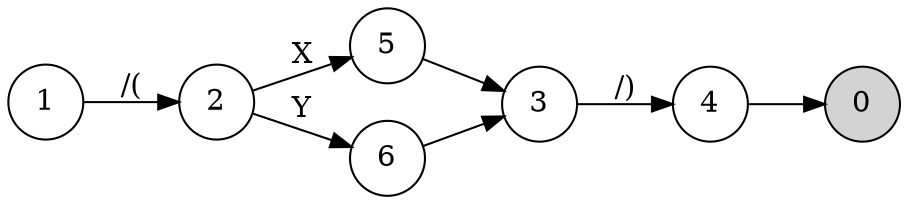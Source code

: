 digraph finite_state_machine {
        rankdir=LR;
        node [shape = circle];
        0 [  style= filled, label = "0"] ;
        1 -> 2 [ label = "/(" ] ;
        2 -> 5 [ label = "X" ] ;
        2 -> 6 [ label = "Y" ] ;
        3 -> 4 [ label = "/)" ] ;
        5 -> 3 [ label = "" ] ;
        6 -> 3 [ label = "" ] ;
        4 -> 0
}

